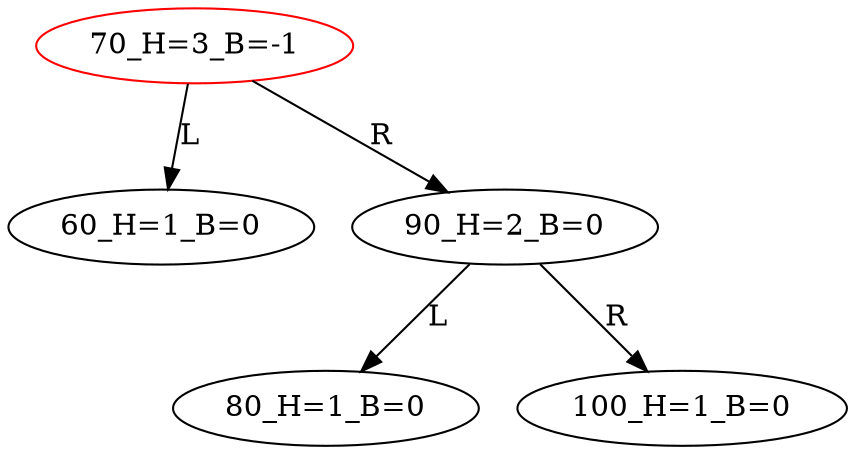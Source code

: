 digraph BiTreeDelete {
"70_H=3_B=-1" -> {"60_H=1_B=0"} [label="L"]
"70_H=3_B=-1" -> {"90_H=2_B=0"} [label="R"]
"90_H=2_B=0" -> {"80_H=1_B=0"} [label="L"]
"90_H=2_B=0" -> {"100_H=1_B=0"} [label="R"]
"70_H=3_B=-1" [color=red]
"60_H=1_B=0"
"90_H=2_B=0"
"80_H=1_B=0"
"100_H=1_B=0"
}
